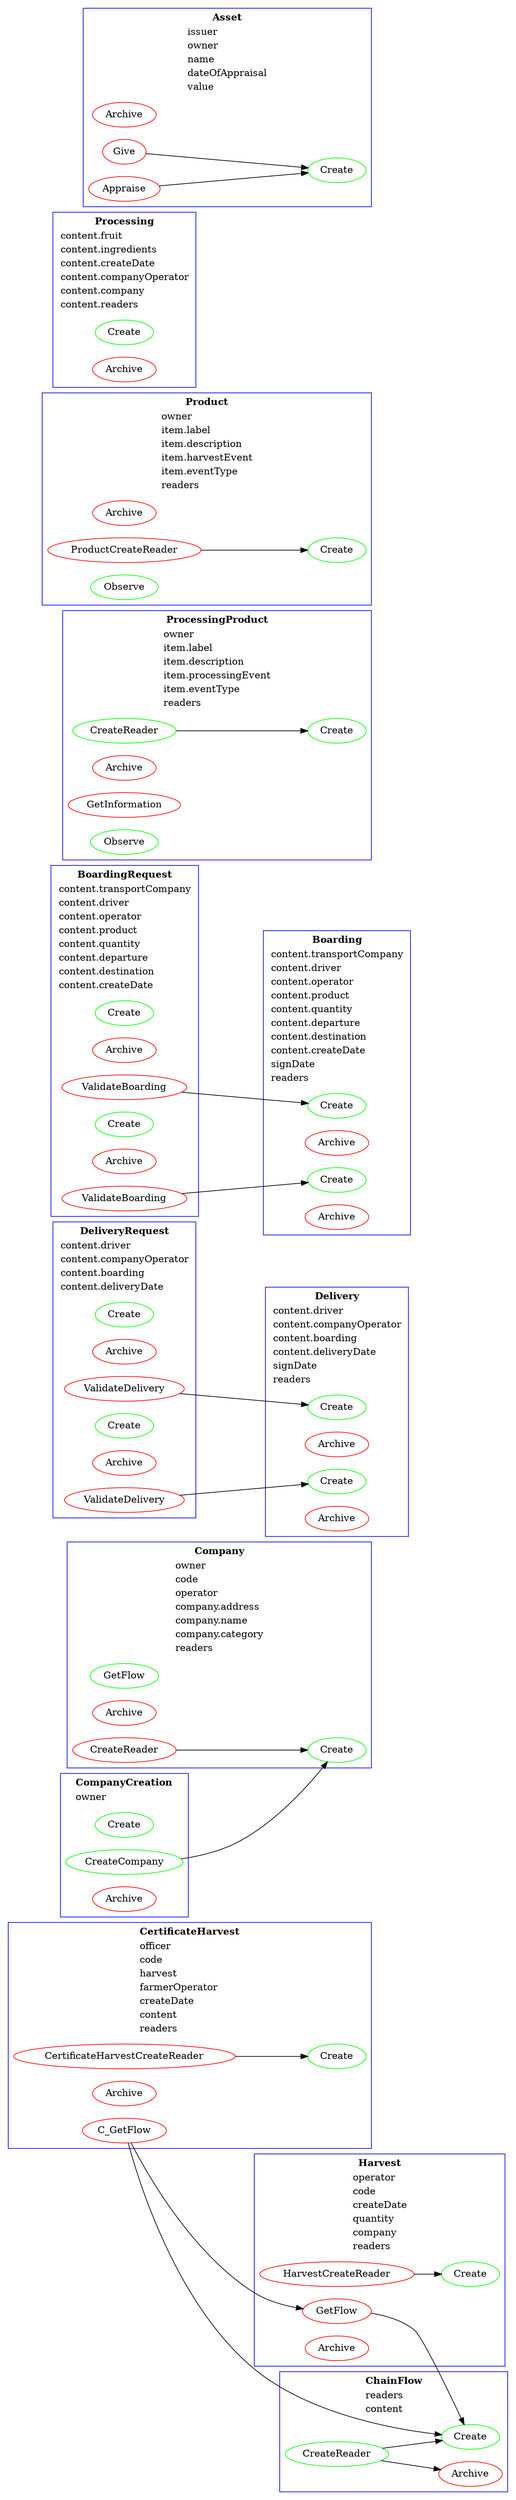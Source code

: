 digraph G {
compound=true;
rankdir=LR;
subgraph cluster_CertificateHarvest{
n0[label=Create][color=green]; 
n1[label=C_GetFlow][color=red]; 
n2[label=Archive][color=red]; 
n3[label=CertificateHarvestCreateReader][color=red]; 
label=<<table align = "left" border="0" cellborder="0" cellspacing="1">
<tr><td align="center"><b>CertificateHarvest</b></td></tr><tr><td align="left">officer</td></tr> 
<tr><td align="left">code</td></tr> 
<tr><td align="left">harvest</td></tr> 
<tr><td align="left">farmerOperator</td></tr> 
<tr><td align="left">createDate</td></tr> 
<tr><td align="left">content</td></tr> 
<tr><td align="left">readers</td></tr> 
</table>>;color=blue
}subgraph cluster_Harvest{
n4[label=Create][color=green]; 
n5[label=GetFlow][color=red]; 
n6[label=HarvestCreateReader][color=red]; 
n7[label=Archive][color=red]; 
label=<<table align = "left" border="0" cellborder="0" cellspacing="1">
<tr><td align="center"><b>Harvest</b></td></tr><tr><td align="left">operator</td></tr> 
<tr><td align="left">code</td></tr> 
<tr><td align="left">createDate</td></tr> 
<tr><td align="left">quantity</td></tr> 
<tr><td align="left">company</td></tr> 
<tr><td align="left">readers</td></tr> 
</table>>;color=blue
}subgraph cluster_Company{
n8[label=Create][color=green]; 
n9[label=GetFlow][color=green]; 
n10[label=Archive][color=red]; 
n11[label=CreateReader][color=red]; 
label=<<table align = "left" border="0" cellborder="0" cellspacing="1">
<tr><td align="center"><b>Company</b></td></tr><tr><td align="left">owner</td></tr> 
<tr><td align="left">code</td></tr> 
<tr><td align="left">operator</td></tr> 
<tr><td align="left">company.address</td></tr> 
<tr><td align="left">company.name</td></tr> 
<tr><td align="left">company.category</td></tr> 
<tr><td align="left">readers</td></tr> 
</table>>;color=blue
}subgraph cluster_CompanyCreation{
n12[label=Create][color=green]; 
n13[label=CreateCompany][color=green]; 
n14[label=Archive][color=red]; 
label=<<table align = "left" border="0" cellborder="0" cellspacing="1">
<tr><td align="center"><b>CompanyCreation</b></td></tr><tr><td align="left">owner</td></tr> 
</table>>;color=blue
}subgraph cluster_Delivery{
n15[label=Create][color=green]; 
n16[label=Archive][color=red]; 
label=<<table align = "left" border="0" cellborder="0" cellspacing="1">
<tr><td align="center"><b>Delivery</b></td></tr><tr><td align="left">content.driver</td></tr> 
<tr><td align="left">content.companyOperator</td></tr> 
<tr><td align="left">content.boarding</td></tr> 
<tr><td align="left">content.deliveryDate</td></tr> 
<tr><td align="left">signDate</td></tr> 
<tr><td align="left">readers</td></tr> 
</table>>;color=blue
}subgraph cluster_DeliveryRequest{
n17[label=Create][color=green]; 
n18[label=Archive][color=red]; 
n19[label=ValidateDelivery][color=red]; 
label=<<table align = "left" border="0" cellborder="0" cellspacing="1">
<tr><td align="center"><b>DeliveryRequest</b></td></tr><tr><td align="left">content.driver</td></tr> 
<tr><td align="left">content.companyOperator</td></tr> 
<tr><td align="left">content.boarding</td></tr> 
<tr><td align="left">content.deliveryDate</td></tr> 
</table>>;color=blue
}subgraph cluster_Boarding{
n20[label=Create][color=green]; 
n21[label=Archive][color=red]; 
label=<<table align = "left" border="0" cellborder="0" cellspacing="1">
<tr><td align="center"><b>Boarding</b></td></tr><tr><td align="left">content.transportCompany</td></tr> 
<tr><td align="left">content.driver</td></tr> 
<tr><td align="left">content.operator</td></tr> 
<tr><td align="left">content.product</td></tr> 
<tr><td align="left">content.quantity</td></tr> 
<tr><td align="left">content.departure</td></tr> 
<tr><td align="left">content.destination</td></tr> 
<tr><td align="left">content.createDate</td></tr> 
<tr><td align="left">signDate</td></tr> 
<tr><td align="left">readers</td></tr> 
</table>>;color=blue
}subgraph cluster_BoardingRequest{
n22[label=Create][color=green]; 
n23[label=Archive][color=red]; 
n24[label=ValidateBoarding][color=red]; 
label=<<table align = "left" border="0" cellborder="0" cellspacing="1">
<tr><td align="center"><b>BoardingRequest</b></td></tr><tr><td align="left">content.transportCompany</td></tr> 
<tr><td align="left">content.driver</td></tr> 
<tr><td align="left">content.operator</td></tr> 
<tr><td align="left">content.product</td></tr> 
<tr><td align="left">content.quantity</td></tr> 
<tr><td align="left">content.departure</td></tr> 
<tr><td align="left">content.destination</td></tr> 
<tr><td align="left">content.createDate</td></tr> 
</table>>;color=blue
}subgraph cluster_ProcessingProduct{
n25[label=Create][color=green]; 
n26[label=CreateReader][color=green]; 
n27[label=Archive][color=red]; 
n28[label=GetInformation][color=red]; 
n29[label=Observe][color=green]; 
label=<<table align = "left" border="0" cellborder="0" cellspacing="1">
<tr><td align="center"><b>ProcessingProduct</b></td></tr><tr><td align="left">owner</td></tr> 
<tr><td align="left">item.label</td></tr> 
<tr><td align="left">item.description</td></tr> 
<tr><td align="left">item.processingEvent</td></tr> 
<tr><td align="left">item.eventType</td></tr> 
<tr><td align="left">readers</td></tr> 
</table>>;color=blue
}subgraph cluster_Product{
n30[label=Create][color=green]; 
n31[label=Archive][color=red]; 
n32[label=ProductCreateReader][color=red]; 
n33[label=Observe][color=green]; 
label=<<table align = "left" border="0" cellborder="0" cellspacing="1">
<tr><td align="center"><b>Product</b></td></tr><tr><td align="left">owner</td></tr> 
<tr><td align="left">item.label</td></tr> 
<tr><td align="left">item.description</td></tr> 
<tr><td align="left">item.harvestEvent</td></tr> 
<tr><td align="left">item.eventType</td></tr> 
<tr><td align="left">readers</td></tr> 
</table>>;color=blue
}subgraph cluster_Delivery{
n34[label=Create][color=green]; 
n35[label=Archive][color=red]; 
label=<<table align = "left" border="0" cellborder="0" cellspacing="1">
<tr><td align="center"><b>Delivery</b></td></tr><tr><td align="left">content.driver</td></tr> 
<tr><td align="left">content.companyOperator</td></tr> 
<tr><td align="left">content.boarding</td></tr> 
<tr><td align="left">content.deliveryDate</td></tr> 
<tr><td align="left">signDate</td></tr> 
<tr><td align="left">readers</td></tr> 
</table>>;color=blue
}subgraph cluster_DeliveryRequest{
n36[label=Create][color=green]; 
n37[label=Archive][color=red]; 
n38[label=ValidateDelivery][color=red]; 
label=<<table align = "left" border="0" cellborder="0" cellspacing="1">
<tr><td align="center"><b>DeliveryRequest</b></td></tr><tr><td align="left">content.driver</td></tr> 
<tr><td align="left">content.companyOperator</td></tr> 
<tr><td align="left">content.boarding</td></tr> 
<tr><td align="left">content.deliveryDate</td></tr> 
</table>>;color=blue
}subgraph cluster_Processing{
n39[label=Create][color=green]; 
n40[label=Archive][color=red]; 
label=<<table align = "left" border="0" cellborder="0" cellspacing="1">
<tr><td align="center"><b>Processing</b></td></tr><tr><td align="left">content.fruit</td></tr> 
<tr><td align="left">content.ingredients</td></tr> 
<tr><td align="left">content.createDate</td></tr> 
<tr><td align="left">content.companyOperator</td></tr> 
<tr><td align="left">content.company</td></tr> 
<tr><td align="left">content.readers</td></tr> 
</table>>;color=blue
}subgraph cluster_ChainFlow{
n41[label=Create][color=green]; 
n42[label=Archive][color=red]; 
n43[label=CreateReader][color=green]; 
label=<<table align = "left" border="0" cellborder="0" cellspacing="1">
<tr><td align="center"><b>ChainFlow</b></td></tr><tr><td align="left">readers</td></tr> 
<tr><td align="left">content</td></tr> 
</table>>;color=blue
}subgraph cluster_Boarding{
n44[label=Create][color=green]; 
n45[label=Archive][color=red]; 
label=<<table align = "left" border="0" cellborder="0" cellspacing="1">
<tr><td align="center"><b>Boarding</b></td></tr><tr><td align="left">content.transportCompany</td></tr> 
<tr><td align="left">content.driver</td></tr> 
<tr><td align="left">content.operator</td></tr> 
<tr><td align="left">content.product</td></tr> 
<tr><td align="left">content.quantity</td></tr> 
<tr><td align="left">content.departure</td></tr> 
<tr><td align="left">content.destination</td></tr> 
<tr><td align="left">content.createDate</td></tr> 
<tr><td align="left">signDate</td></tr> 
<tr><td align="left">readers</td></tr> 
</table>>;color=blue
}subgraph cluster_BoardingRequest{
n46[label=Create][color=green]; 
n47[label=Archive][color=red]; 
n48[label=ValidateBoarding][color=red]; 
label=<<table align = "left" border="0" cellborder="0" cellspacing="1">
<tr><td align="center"><b>BoardingRequest</b></td></tr><tr><td align="left">content.transportCompany</td></tr> 
<tr><td align="left">content.driver</td></tr> 
<tr><td align="left">content.operator</td></tr> 
<tr><td align="left">content.product</td></tr> 
<tr><td align="left">content.quantity</td></tr> 
<tr><td align="left">content.departure</td></tr> 
<tr><td align="left">content.destination</td></tr> 
<tr><td align="left">content.createDate</td></tr> 
</table>>;color=blue
}subgraph cluster_Asset{
n49[label=Create][color=green]; 
n50[label=Archive][color=red]; 
n51[label=Give][color=red]; 
n52[label=Appraise][color=red]; 
label=<<table align = "left" border="0" cellborder="0" cellspacing="1">
<tr><td align="center"><b>Asset</b></td></tr><tr><td align="left">issuer</td></tr> 
<tr><td align="left">owner</td></tr> 
<tr><td align="left">name</td></tr> 
<tr><td align="left">dateOfAppraisal</td></tr> 
<tr><td align="left">value</td></tr> 
</table>>;color=blue
}n1->n41
n1->n5
n3->n0
n5->n41
n6->n4
n11->n8
n13->n8
n19->n15
n24->n20
n26->n25
n32->n30
n38->n34
n43->n41
n43->n42
n48->n44
n51->n49
n52->n49

}
